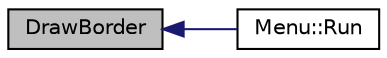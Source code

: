 digraph G
{
  edge [fontname="Helvetica",fontsize="10",labelfontname="Helvetica",labelfontsize="10"];
  node [fontname="Helvetica",fontsize="10",shape=record];
  rankdir="LR";
  Node1 [label="DrawBorder",height=0.2,width=0.4,color="black", fillcolor="grey75", style="filled" fontcolor="black"];
  Node1 -> Node2 [dir="back",color="midnightblue",fontsize="10",style="solid",fontname="Helvetica"];
  Node2 [label="Menu::Run",height=0.2,width=0.4,color="black", fillcolor="white", style="filled",URL="$namespace_menu.html#a06810a2534002cb48e551c882d03c845",tooltip="Displays the menu, and gets the user selection."];
}
